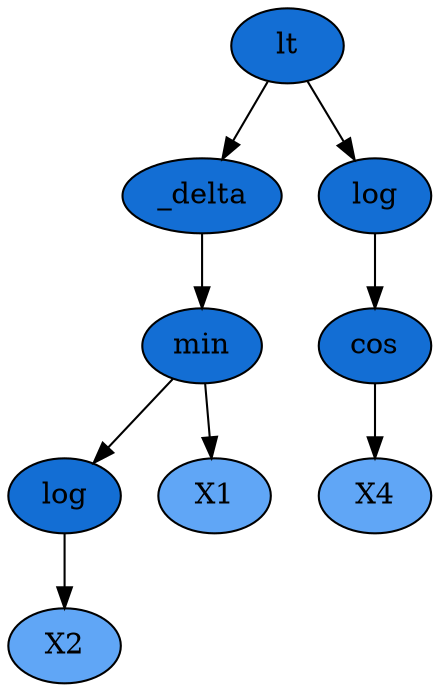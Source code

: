 digraph program {
node [style=filled]
0 [label="lt", fillcolor="#136ed4"] ;
1 [label="_delta", fillcolor="#136ed4"] ;
2 [label="min", fillcolor="#136ed4"] ;
3 [label="log", fillcolor="#136ed4"] ;
4 [label="X2", fillcolor="#60a6f6"] ;
3 -> 4 ;
5 [label="X1", fillcolor="#60a6f6"] ;
2 -> 5 ;
2 -> 3 ;
1 -> 2 ;
6 [label="log", fillcolor="#136ed4"] ;
7 [label="cos", fillcolor="#136ed4"] ;
8 [label="X4", fillcolor="#60a6f6"] ;
7 -> 8 ;
6 -> 7 ;
0 -> 6 ;
0 -> 1 ;
}
